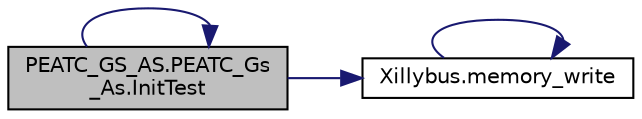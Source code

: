digraph "PEATC_GS_AS.PEATC_Gs_As.InitTest"
{
 // LATEX_PDF_SIZE
  edge [fontname="Helvetica",fontsize="10",labelfontname="Helvetica",labelfontsize="10"];
  node [fontname="Helvetica",fontsize="10",shape=record];
  rankdir="LR";
  Node1 [label="PEATC_GS_AS.PEATC_Gs\l_As.InitTest",height=0.2,width=0.4,color="black", fillcolor="grey75", style="filled", fontcolor="black",tooltip="Driver para el sistema Generate Signal, Analog Signal."];
  Node1 -> Node1 [color="midnightblue",fontsize="10",style="solid",fontname="Helvetica"];
  Node1 -> Node2 [color="midnightblue",fontsize="10",style="solid",fontname="Helvetica"];
  Node2 [label="Xillybus.memory_write",height=0.2,width=0.4,color="black", fillcolor="white", style="filled",URL="$namespace_xillybus.html#a36bc846b679145e191b87d845f8339e5",tooltip="reads a byte from a rc2f memory file"];
  Node2 -> Node2 [color="midnightblue",fontsize="10",style="solid",fontname="Helvetica"];
}
